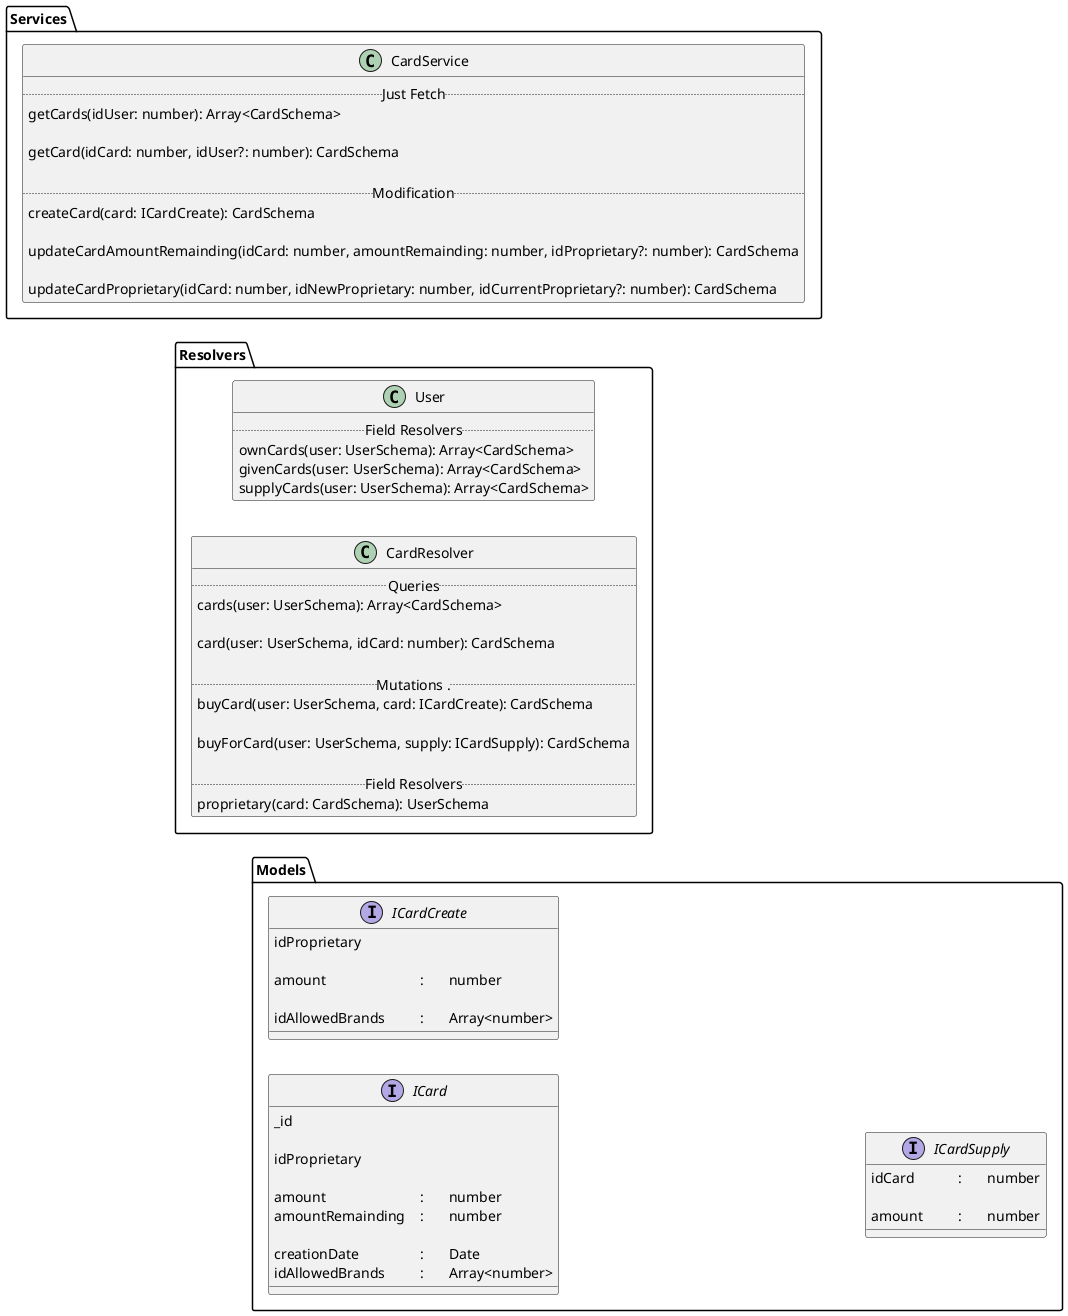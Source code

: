 @startuml

left to right direction
folder Models {
	interface ICard {
		_id

		idProprietary

		amount				:	number
		amountRemainding	:	number

		creationDate			:	Date
		idAllowedBrands		:	Array<number>
	}

	interface ICardCreate {
		idProprietary

		amount				:	number

		idAllowedBrands		:	Array<number>
	}

	interface ICardSupply {
		idCard		:	number

		amount		:	number
	}
}

folder Resolvers {

	class User {
		.. Field Resolvers ..
		ownCards(user: UserSchema): Array<CardSchema>
		givenCards(user: UserSchema): Array<CardSchema>
		supplyCards(user: UserSchema): Array<CardSchema>
	}
	class CardResolver {
		.. Queries ..
		cards(user: UserSchema): Array<CardSchema>

		card(user: UserSchema, idCard: number): CardSchema

		.. Mutations ...
		buyCard(user: UserSchema, card: ICardCreate): CardSchema

		buyForCard(user: UserSchema, supply: ICardSupply): CardSchema

		.. Field Resolvers ..
		proprietary(card: CardSchema): UserSchema
	}
}

folder Services {

	class CardService {
		.. Just Fetch ..
		getCards(idUser: number): Array<CardSchema>

		getCard(idCard: number, idUser?: number): CardSchema

		.. Modification ..
		createCard(card: ICardCreate): CardSchema

		updateCardAmountRemainding(idCard: number, amountRemainding: number, idProprietary?: number): CardSchema 
		
		updateCardProprietary(idCard: number, idNewProprietary: number, idCurrentProprietary?: number): CardSchema 
	}
}

@enduml